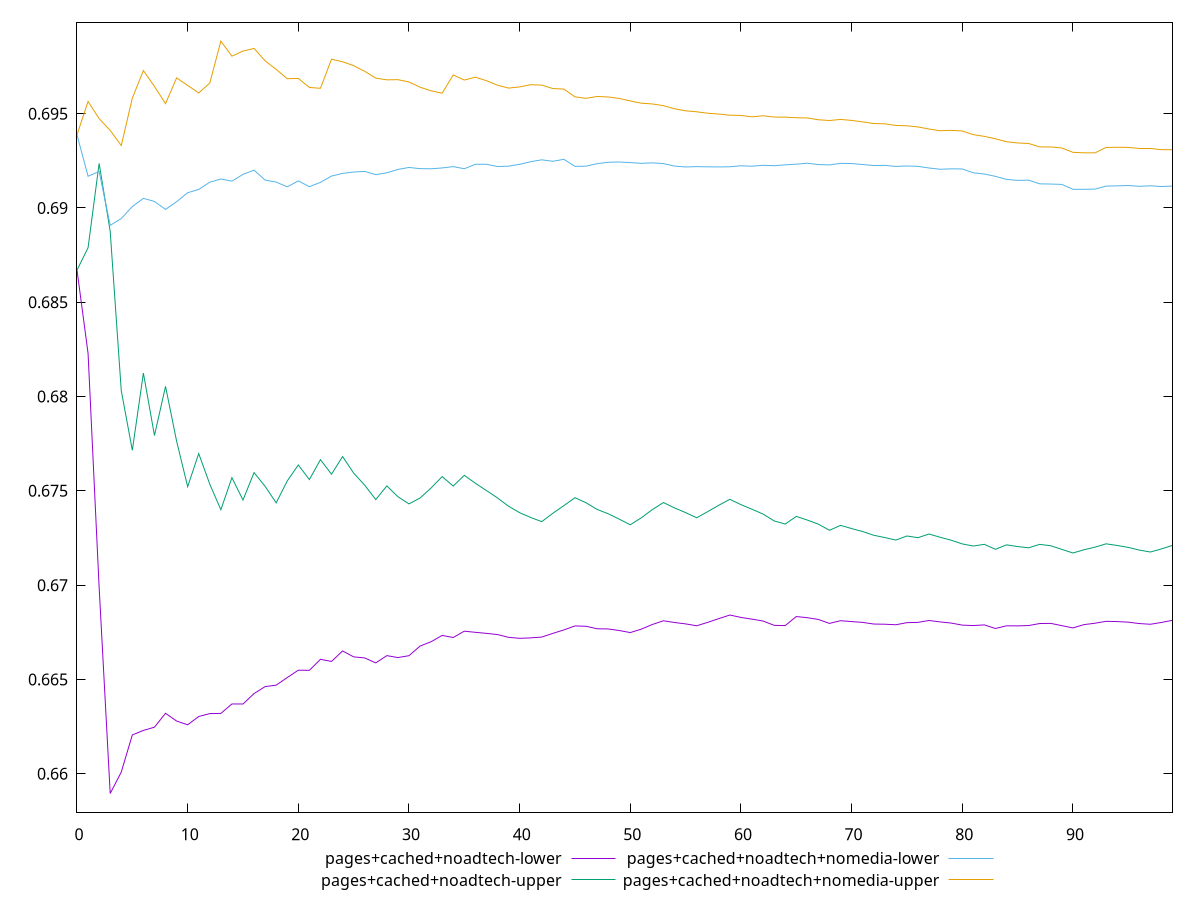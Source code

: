 reset

$pagesCachedNoadtechLower <<EOF
0 0.6867057909921412
1 0.6822880246742911
2 0.6698937175220063
3 0.6589558656196377
4 0.6600904712569743
5 0.6620611769329239
6 0.6622997488723926
7 0.6624710604054775
8 0.6632072787290922
9 0.6627959047595601
10 0.6625962899435955
11 0.6630373697228943
12 0.6631908421066566
13 0.663201291668553
14 0.663702605078347
15 0.6636995728281782
16 0.6642537426227543
17 0.6646215571349611
18 0.6646997187563766
19 0.6651041389386008
20 0.6654920800061308
21 0.6654861787062072
22 0.6660681568606661
23 0.6659558693562991
24 0.6665130169318197
25 0.666199078082888
26 0.6661420176892505
27 0.6658792075059838
28 0.6662637333879664
29 0.6661625525222233
30 0.6662603653645354
31 0.6667702072690579
32 0.6670027153992971
33 0.6673357123684376
34 0.66722629728852
35 0.6675592390314445
36 0.667501117521447
37 0.6674446598512366
38 0.6673825104763464
39 0.667234637544551
40 0.667182434183212
41 0.6672054601545179
42 0.6672484672647534
43 0.6674437578865468
44 0.6676272478584104
45 0.6678384154374125
46 0.667821349884529
47 0.6676881893912883
48 0.6676792321999193
49 0.6675959705552834
50 0.6674874074788374
51 0.6676697558104405
52 0.6679160369484634
53 0.6681130244603295
54 0.6680201174442454
55 0.6679475883993199
56 0.6678474814259514
57 0.6680290705316834
58 0.6682271723279506
59 0.6684171156981585
60 0.6682902906827076
61 0.6681992043643826
62 0.6680993095289918
63 0.6678702608064896
64 0.6678561964437477
65 0.6683359547290396
66 0.6682759149268825
67 0.668182453965882
68 0.6679725647236457
69 0.6681164897795425
70 0.6680690578864145
71 0.668026916924597
72 0.6679396430684379
73 0.6679294851905683
74 0.6679010599868818
75 0.6680119142737443
76 0.6680279395827314
77 0.6681279069766066
78 0.6680518493400125
79 0.6679910243774427
80 0.6678812590932974
81 0.6678591901488325
82 0.6678931425099283
83 0.6677034563676731
84 0.6678454310944932
85 0.6678420192984508
86 0.6678586476251157
87 0.6679656032626817
88 0.6679746918867184
89 0.6678536427633261
90 0.6677321934696981
91 0.667908277466528
92 0.6679821373784015
93 0.6680829174271551
94 0.6680702703040075
95 0.6680386574268531
96 0.6679644549307511
97 0.6679275332381891
98 0.6680230243721842
99 0.668136690442785
EOF

$pagesCachedNoadtechUpper <<EOF
0 0.6867057909921412
1 0.6878896278698075
2 0.6923613577094154
3 0.6887561142545664
4 0.6803168371433114
5 0.677149465752169
6 0.6812456752380166
7 0.6779344367671634
8 0.6805392849878585
9 0.6776383550114512
10 0.6752226145434714
11 0.6769768081189788
12 0.6753547408617879
13 0.6740010732668771
14 0.6756999599745359
15 0.6745141557269133
16 0.6759675641944011
17 0.6752394070867019
18 0.6743647526426744
19 0.6755243994759661
20 0.6763727648901037
21 0.6755996414663021
22 0.6766533025001025
23 0.6758835126434707
24 0.6768196878950125
25 0.675944340199662
26 0.6753013244731292
27 0.6745383570502472
28 0.6752632884936918
29 0.6746904336021228
30 0.6743089619895597
31 0.6746193505988732
32 0.6751535858514305
33 0.6757559626145104
34 0.6752558177068845
35 0.6758238596559997
36 0.6754032314671851
37 0.6750168987954402
38 0.6746251048905738
39 0.6741862025222967
40 0.6738428912182632
41 0.673588716086629
42 0.6733674269431402
43 0.6738105215827853
44 0.6742179877681367
45 0.6746365486527423
46 0.6743699095649455
47 0.6740172652190701
48 0.6737872235815453
49 0.673502423158497
50 0.6732018308722904
51 0.6735730123094972
52 0.6740102730120294
53 0.6743795098948653
54 0.6740952392636957
55 0.6738464387328499
56 0.6735720201490756
57 0.6738997869102163
58 0.6742376411315497
59 0.6745528955440897
60 0.6742705150284721
61 0.6740241494773337
62 0.6737702500345228
63 0.673406573315141
64 0.6732397928161402
65 0.6736456318205944
66 0.6734519475424016
67 0.6732333885889052
68 0.6729104961794875
69 0.6731701664692021
70 0.6730007708244653
71 0.6728442109590625
72 0.6726461672581525
73 0.6725247921771197
74 0.6723908086140773
75 0.6726077240970242
76 0.6725184113845014
77 0.6727123027185635
78 0.6725396474553009
79 0.672384164092281
80 0.6721872845378498
81 0.6720744641408022
82 0.6721651426368563
83 0.67190114061298
84 0.6721377555970627
85 0.6720480901572713
86 0.6719799741130218
87 0.6721643338375678
88 0.6720888085156895
89 0.6718968906322509
90 0.6717063104938642
91 0.6718755531097963
92 0.672016954233371
93 0.6721920699907303
94 0.6721048632147374
95 0.6720028285042634
96 0.6718609755990048
97 0.6717575851434068
98 0.6719216887283567
99 0.6721102407905608
EOF

$pagesCachedNoadtechNomediaLower <<EOF
0 0.6938728277329338
1 0.6916795009524561
2 0.6919360793880915
3 0.6890774775239124
4 0.6894377724603988
5 0.6900740335911717
6 0.6905075428198678
7 0.6903425786333491
8 0.6899246439151768
9 0.6903307685007826
10 0.6908063836483581
11 0.690980558308847
12 0.6913646712738836
13 0.6915332401383641
14 0.6914200099937513
15 0.6917792067619711
16 0.6920018962247024
17 0.6914769289078434
18 0.6913697489521812
19 0.6911195301993814
20 0.6914329692271843
21 0.6911274745623219
22 0.6913553041859427
23 0.6916895938210005
24 0.6918317902851117
25 0.6919020951385438
26 0.6919369208850304
27 0.6917657794600133
28 0.6918637269586797
29 0.6920420318278516
30 0.6921461541373688
31 0.6920832289256383
32 0.6920762077563651
33 0.6921204384213744
34 0.6921910617980674
35 0.6920772566040824
36 0.6923168229076601
37 0.6923157810772975
38 0.6921942672017943
39 0.692215437119543
40 0.6923123432340906
41 0.6924523390815347
42 0.6925512768913997
43 0.692473045996382
44 0.6925780527467724
45 0.692204674126493
46 0.6922146894669752
47 0.6923469789934042
48 0.6924222662236663
49 0.6924340016203204
50 0.692403866849723
51 0.6923644563394691
52 0.6923890905703101
53 0.692350419342432
54 0.6922187350628648
55 0.692171793185098
56 0.6921897440965157
57 0.6921791041230868
58 0.6921740982275457
59 0.6921821045509128
60 0.6922353387096967
61 0.69221237824921
62 0.6922614698862303
63 0.6922386468536049
64 0.6922857057348017
65 0.6923198818947965
66 0.6923714660287076
67 0.6922997489165118
68 0.692281290246897
69 0.6923621829502861
70 0.6923542205247271
71 0.6923018006711783
72 0.6922480861312933
73 0.6922581217519792
74 0.6922006310190543
75 0.6922251008783269
76 0.6922037432796946
77 0.6921185181484726
78 0.6920499040930798
79 0.692073864662648
80 0.6920666021565046
81 0.6918638001484609
82 0.691798047646912
83 0.6916744854686235
84 0.6915126796313588
85 0.6914603692282348
86 0.6914719786289261
87 0.691277146248557
88 0.6912667363577406
89 0.6912484561917142
90 0.690989879299081
91 0.6909880202398868
92 0.690998282140386
93 0.6911576120043933
94 0.691171594483005
95 0.6911876290616603
96 0.6911473557376387
97 0.6911732092157857
98 0.691134750060581
99 0.6911617952454436
EOF

$pagesCachedNoadtechNomediaUpper <<EOF
0 0.6938728277329338
1 0.6956460107757985
2 0.6947343686674687
3 0.6941110225071638
4 0.6933065835486956
5 0.6958228486389897
6 0.6972847913070753
7 0.6964406411935921
8 0.6955285688187961
9 0.6968953315230378
10 0.6964962482958558
11 0.6960974234587066
12 0.6966217731703513
13 0.6988421484103021
14 0.6980477564887109
15 0.6983184278293247
16 0.6984565656945251
17 0.6977987839803305
18 0.6973474486757457
19 0.6968506375242555
20 0.696867991964317
21 0.6963868980285768
22 0.696343210915212
23 0.6978857213993598
24 0.6977503368205578
25 0.6975437315880316
26 0.6972441500651237
27 0.6968819550474875
28 0.6967911484705646
29 0.6968000534639706
30 0.6966802105721901
31 0.6964018421262087
32 0.6962106856748291
33 0.6960812900322786
34 0.6970492877265552
35 0.6967805834379232
36 0.696932001203877
37 0.6967466184814419
38 0.6965086317208148
39 0.6963538003673586
40 0.696416486107542
41 0.6965336786023566
42 0.6965122157033043
43 0.6963295134828374
44 0.6963017427591494
45 0.6958908601797581
46 0.6958113451039905
47 0.695908286116941
48 0.6958834493640942
49 0.6958040194912015
50 0.6956721241602601
51 0.6955527529468195
52 0.695512887634554
53 0.6954216163166965
54 0.6952594614782706
55 0.6951475642853674
56 0.6950976107323019
57 0.6950215893465425
58 0.6949760820511552
59 0.6949169233091107
60 0.6949056562653784
61 0.6948308546309181
62 0.6948873382408175
63 0.6948190974725766
64 0.6948126278157916
65 0.6947824650660365
66 0.6947712054867926
67 0.6946740186928605
68 0.6946356828765975
69 0.6946924129119657
70 0.6946411257463903
71 0.6945623925286273
72 0.6944739567694441
73 0.694460597717095
74 0.694374407797006
75 0.6943553749726679
76 0.6942944932108548
77 0.6941834754575946
78 0.6940927190260854
79 0.6941142928433138
80 0.6940798696640486
81 0.6938861936235852
82 0.6937947658738367
83 0.6936674211284445
84 0.6935104139658671
85 0.6934443973990303
86 0.6934176330917998
87 0.693235027020209
88 0.6932329114046057
89 0.6931779251584335
90 0.6929479679230106
91 0.6929216726876688
92 0.6929192662659999
93 0.6932074632779724
94 0.6932158112407054
95 0.6932106165228951
96 0.6931484129999431
97 0.6931483546447245
98 0.6930906924205683
99 0.6930848658756534
EOF

set key outside below
set xrange [0:99]
set yrange [0.6579558656196377:0.6998421484103021]
set trange [0.6579558656196377:0.6998421484103021]
set terminal svg size 640, 560 enhanced background rgb 'white'
set output "report_00022_2021-02-20T12:08:46.964Z/meta/scoreEstimate/comparison/sorted/2_vs_3.svg"

plot $pagesCachedNoadtechLower title "pages+cached+noadtech-lower" with line, \
     $pagesCachedNoadtechUpper title "pages+cached+noadtech-upper" with line, \
     $pagesCachedNoadtechNomediaLower title "pages+cached+noadtech+nomedia-lower" with line, \
     $pagesCachedNoadtechNomediaUpper title "pages+cached+noadtech+nomedia-upper" with line

reset
